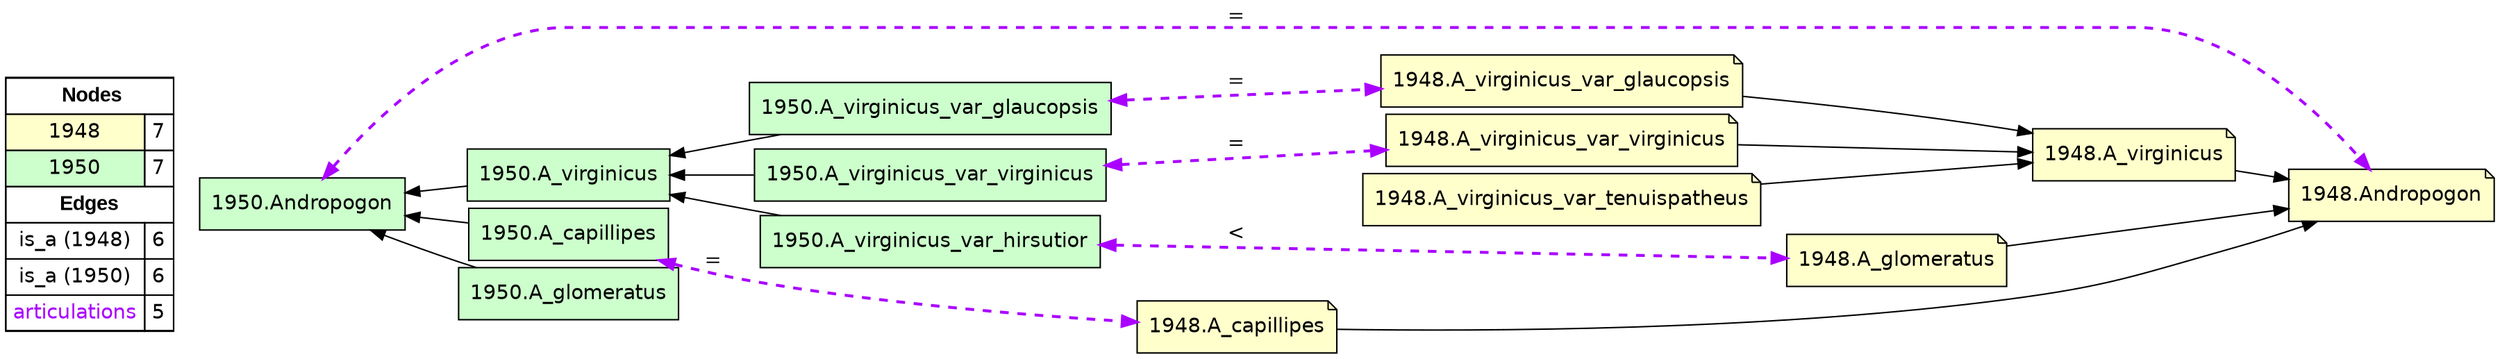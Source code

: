 digraph{
rankdir=LR
node[shape=circle style=filled fillcolor="#FFFFFF"] 
node[shape=note style=filled fillcolor="#FFFFCC" fontname="helvetica"] 
"1948.Andropogon"
"1948.A_glomeratus"
"1948.A_virginicus_var_virginicus"
"1948.A_virginicus"
"1948.A_virginicus_var_glaucopsis"
"1948.A_virginicus_var_tenuispatheus"
"1948.A_capillipes"
node[shape=circle style=filled fillcolor="#FFFFFF"] 
node[shape=box style=filled fillcolor="#CCFFCC" fontname="helvetica"] 
"1950.A_virginicus_var_hirsutior"
"1950.A_virginicus_var_virginicus"
"1950.A_virginicus"
"1950.A_virginicus_var_glaucopsis"
"1950.Andropogon"
"1950.A_capillipes"
"1950.A_glomeratus"
edge[style=solid color="#000000" constraint=true penwidth=1 dir=forward]
edge[style=solid color="#000000" constraint=true penwidth=1 dir=forward]
"1948.A_virginicus_var_glaucopsis" -> "1948.A_virginicus"
"1948.A_virginicus_var_tenuispatheus" -> "1948.A_virginicus"
"1948.A_capillipes" -> "1948.Andropogon"
"1948.A_virginicus" -> "1948.Andropogon"
"1948.A_virginicus_var_virginicus" -> "1948.A_virginicus"
"1948.A_glomeratus" -> "1948.Andropogon"
edge[style=solid color="#000000" constraint=true penwidth=1 dir=forward]
edge[style=solid color="#000000" constraint=true penwidth=1 dir=forward]
"1950.Andropogon" -> "1950.A_glomeratus" [dir=back]
"1950.Andropogon" -> "1950.A_capillipes" [dir=back]
"1950.Andropogon" -> "1950.A_virginicus" [dir=back]
"1950.A_virginicus" -> "1950.A_virginicus_var_glaucopsis" [dir=back]
"1950.A_virginicus" -> "1950.A_virginicus_var_hirsutior" [dir=back]
"1950.A_virginicus" -> "1950.A_virginicus_var_virginicus" [dir=back]
edge[style=solid color="#000000" constraint=true penwidth=1 dir=forward]
edge[style=dashed color="#AA00FF" constraint=true penwidth=2 dir=both]
"1950.A_virginicus_var_virginicus" -> "1948.A_virginicus_var_virginicus" [label="="]
"1950.A_virginicus_var_hirsutior" -> "1948.A_glomeratus" [label="<"]
"1950.Andropogon" -> "1948.Andropogon" [label="="]
"1950.A_capillipes" -> "1948.A_capillipes" [label="="]
"1950.A_virginicus_var_glaucopsis" -> "1948.A_virginicus_var_glaucopsis" [label="="]
node[shape=box] 
{rank=source Legend [fillcolor= white margin=0 label=< 
 <TABLE BORDER="0" CELLBORDER="1" CELLSPACING="0" CELLPADDING="4"> 
<TR> <TD COLSPAN="2"><font face="Arial Black"> Nodes</font></TD> </TR> 
<TR> 
 <TD bgcolor="#FFFFCC" fontname="helvetica">1948</TD> 
 <TD>7</TD> 
 </TR> 
<TR> 
 <TD bgcolor="#CCFFCC" fontname="helvetica">1950</TD> 
 <TD>7</TD> 
 </TR> 
<TR> <TD COLSPAN="2"><font face = "Arial Black"> Edges </font></TD> </TR> 
<TR> 
 <TD><font color ="#000000">is_a (1948)</font></TD><TD>6</TD>
</TR>
<TR> 
 <TD><font color ="#000000">is_a (1950)</font></TD><TD>6</TD>
</TR>
<TR> 
 <TD><font color ="#AA00FF">articulations</font></TD><TD>5</TD>
</TR>
</TABLE> 
 >] } 
}